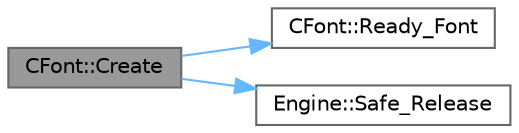 digraph "CFont::Create"
{
 // LATEX_PDF_SIZE
  bgcolor="transparent";
  edge [fontname=Helvetica,fontsize=10,labelfontname=Helvetica,labelfontsize=10];
  node [fontname=Helvetica,fontsize=10,shape=box,height=0.2,width=0.4];
  rankdir="LR";
  Node1 [id="Node000001",label="CFont::Create",height=0.2,width=0.4,color="gray40", fillcolor="grey60", style="filled", fontcolor="black",tooltip=" "];
  Node1 -> Node2 [id="edge1_Node000001_Node000002",color="steelblue1",style="solid",tooltip=" "];
  Node2 [id="Node000002",label="CFont::Ready_Font",height=0.2,width=0.4,color="grey40", fillcolor="white", style="filled",URL="$class_c_font.html#a82338a7f899cbc3ff9e48de69f7ab78c",tooltip=" "];
  Node1 -> Node3 [id="edge2_Node000001_Node000003",color="steelblue1",style="solid",tooltip=" "];
  Node3 [id="Node000003",label="Engine::Safe_Release",height=0.2,width=0.4,color="grey40", fillcolor="white", style="filled",URL="$namespace_engine.html#ad37fed3c004c6a871158232eb2d7daff",tooltip=" "];
}
